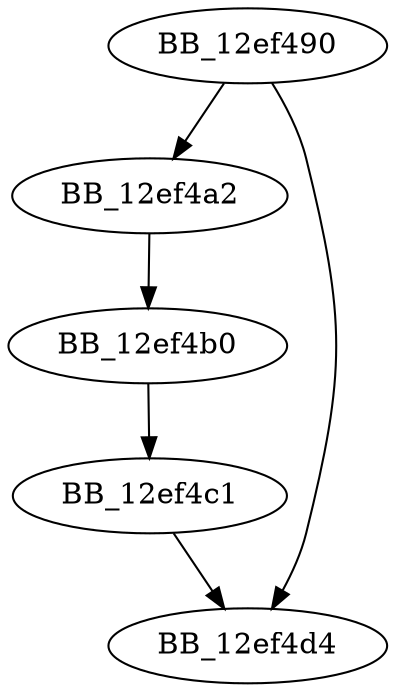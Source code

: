 DiGraph __unwind_handler{
BB_12ef490->BB_12ef4a2
BB_12ef490->BB_12ef4d4
BB_12ef4a2->BB_12ef4b0
BB_12ef4b0->BB_12ef4c1
BB_12ef4c1->BB_12ef4d4
}
